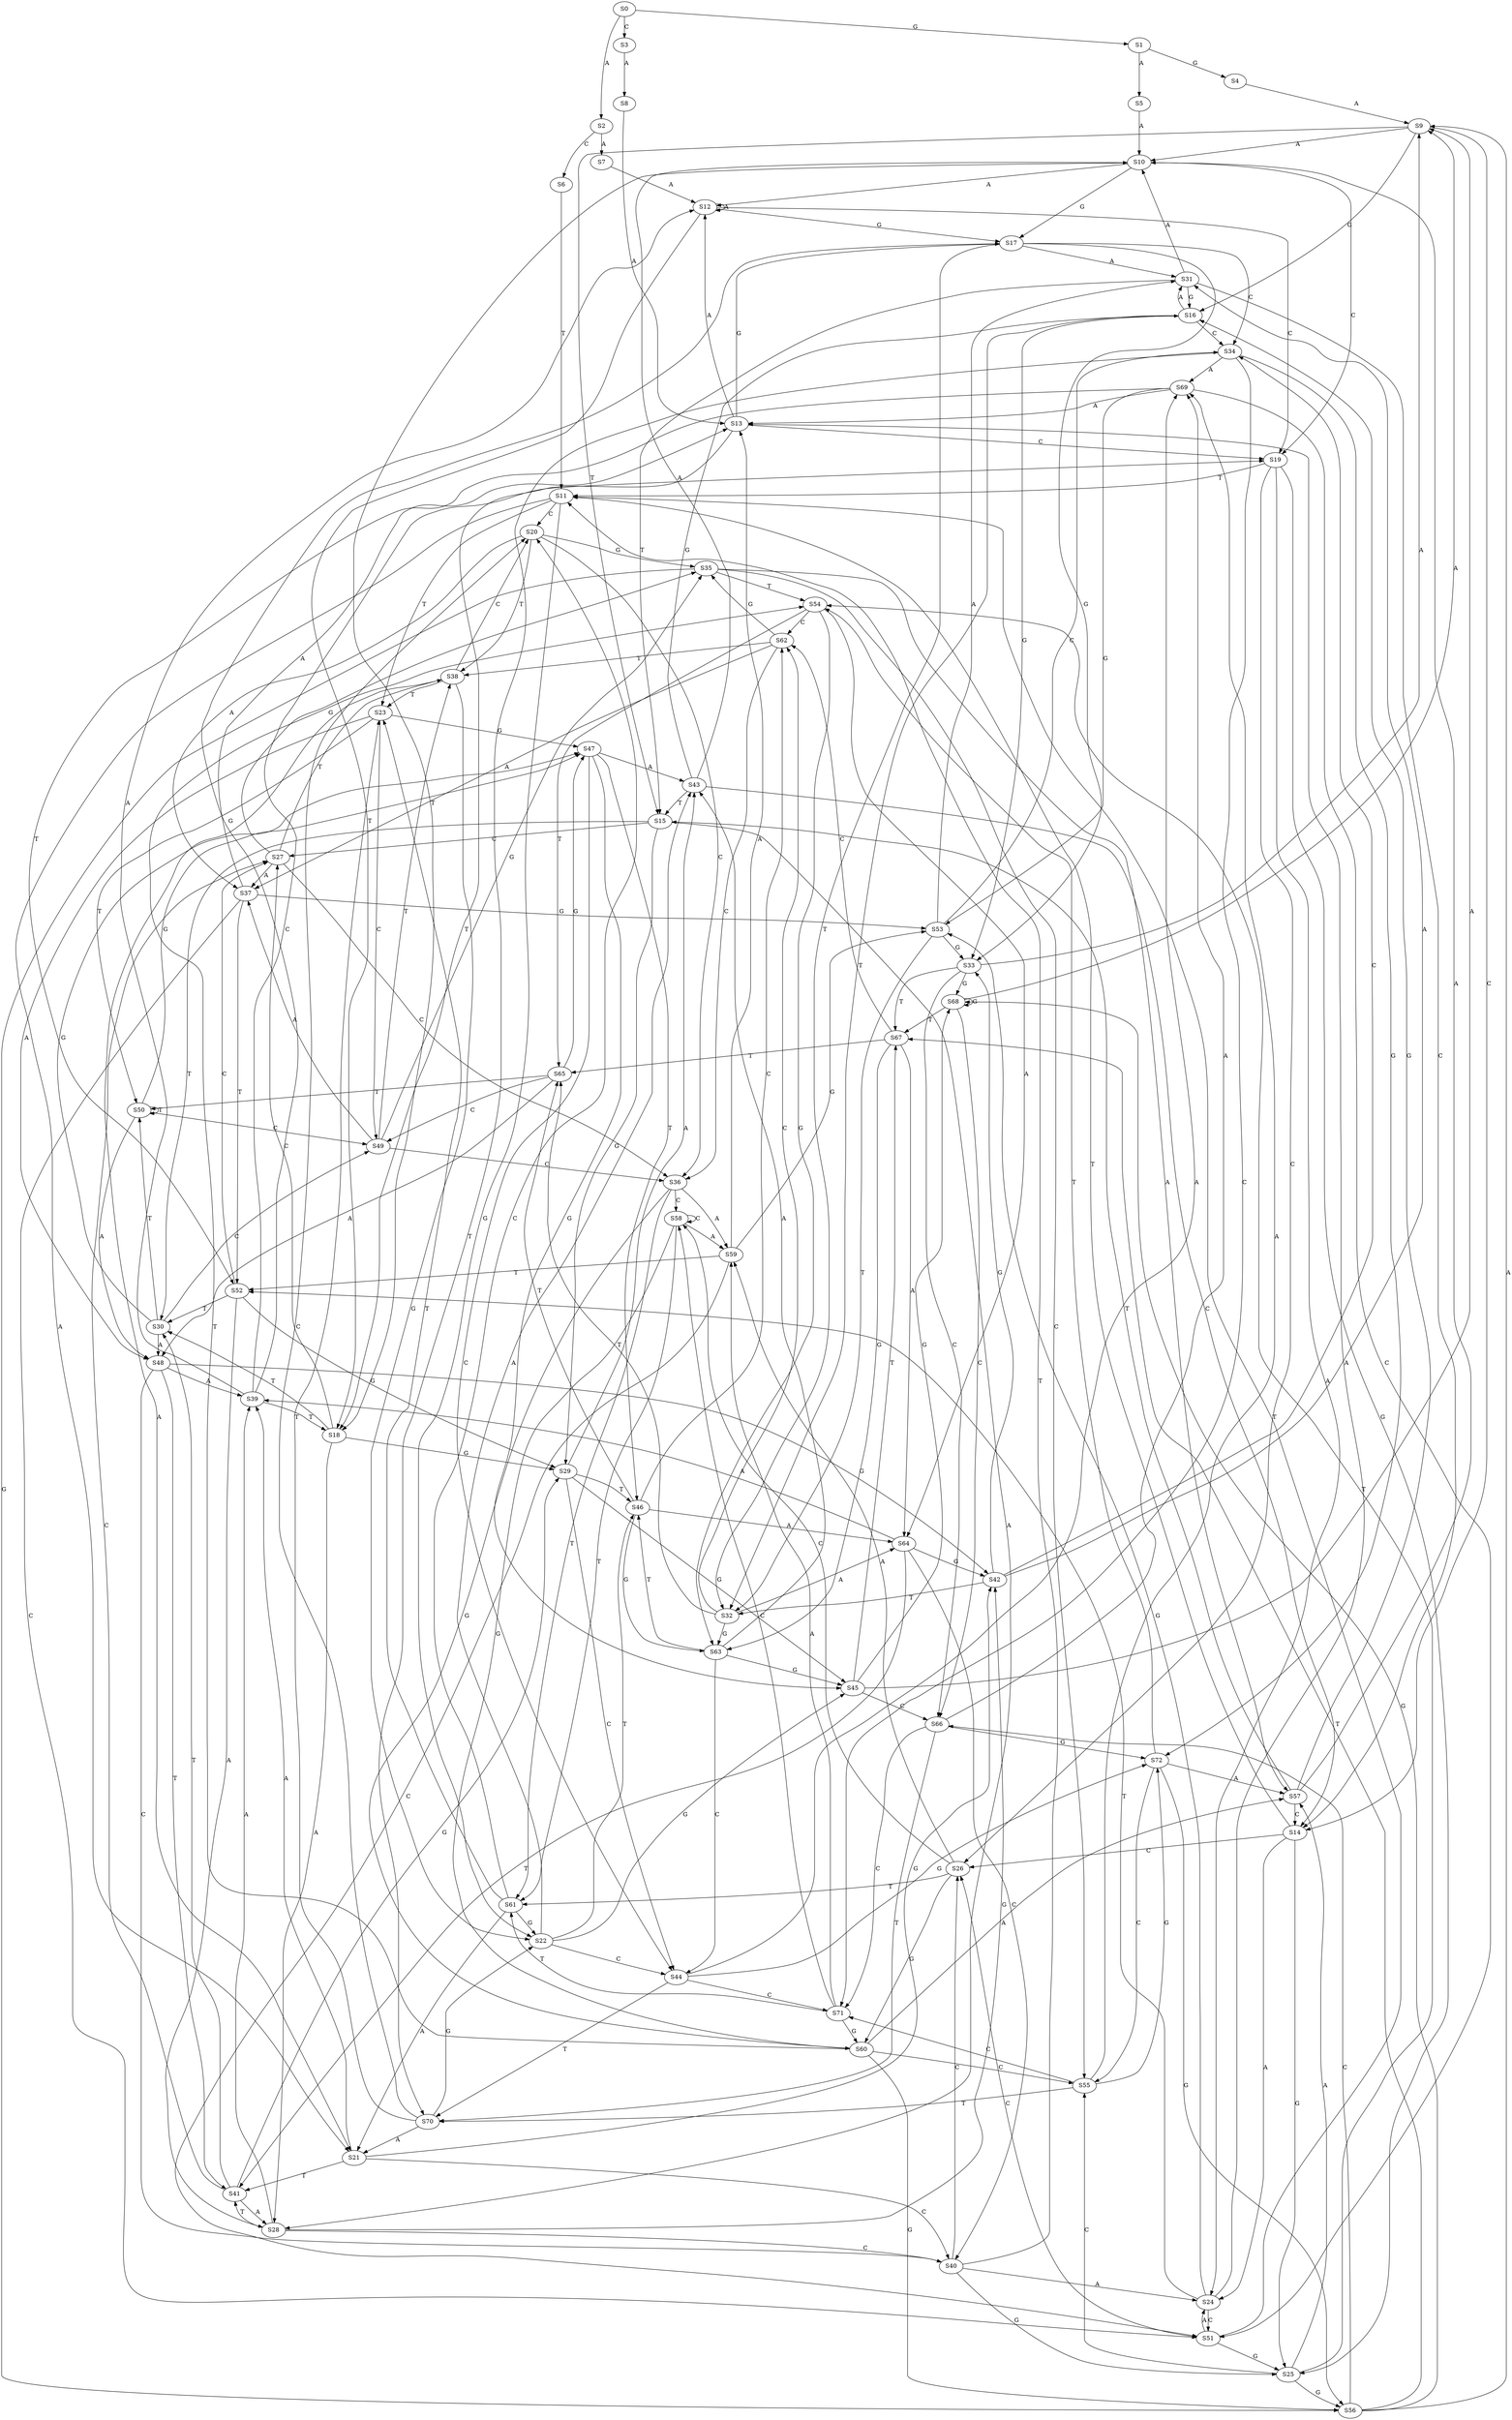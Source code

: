 strict digraph  {
	S0 -> S1 [ label = G ];
	S0 -> S2 [ label = A ];
	S0 -> S3 [ label = C ];
	S1 -> S4 [ label = G ];
	S1 -> S5 [ label = A ];
	S2 -> S6 [ label = C ];
	S2 -> S7 [ label = A ];
	S3 -> S8 [ label = A ];
	S4 -> S9 [ label = A ];
	S5 -> S10 [ label = A ];
	S6 -> S11 [ label = T ];
	S7 -> S12 [ label = A ];
	S8 -> S13 [ label = A ];
	S9 -> S14 [ label = C ];
	S9 -> S10 [ label = A ];
	S9 -> S15 [ label = T ];
	S9 -> S16 [ label = G ];
	S10 -> S17 [ label = G ];
	S10 -> S18 [ label = T ];
	S10 -> S19 [ label = C ];
	S10 -> S12 [ label = A ];
	S11 -> S20 [ label = C ];
	S11 -> S21 [ label = A ];
	S11 -> S22 [ label = G ];
	S11 -> S23 [ label = T ];
	S12 -> S17 [ label = G ];
	S12 -> S12 [ label = A ];
	S12 -> S19 [ label = C ];
	S12 -> S18 [ label = T ];
	S13 -> S19 [ label = C ];
	S13 -> S18 [ label = T ];
	S13 -> S17 [ label = G ];
	S13 -> S12 [ label = A ];
	S14 -> S24 [ label = A ];
	S14 -> S11 [ label = T ];
	S14 -> S25 [ label = G ];
	S14 -> S26 [ label = C ];
	S15 -> S27 [ label = C ];
	S15 -> S28 [ label = A ];
	S15 -> S29 [ label = G ];
	S15 -> S30 [ label = T ];
	S16 -> S31 [ label = A ];
	S16 -> S32 [ label = T ];
	S16 -> S33 [ label = G ];
	S16 -> S34 [ label = C ];
	S17 -> S31 [ label = A ];
	S17 -> S32 [ label = T ];
	S17 -> S33 [ label = G ];
	S17 -> S34 [ label = C ];
	S18 -> S30 [ label = T ];
	S18 -> S29 [ label = G ];
	S18 -> S27 [ label = C ];
	S18 -> S28 [ label = A ];
	S19 -> S25 [ label = G ];
	S19 -> S24 [ label = A ];
	S19 -> S26 [ label = C ];
	S19 -> S11 [ label = T ];
	S20 -> S35 [ label = G ];
	S20 -> S36 [ label = C ];
	S20 -> S37 [ label = A ];
	S20 -> S38 [ label = T ];
	S21 -> S39 [ label = A ];
	S21 -> S40 [ label = C ];
	S21 -> S41 [ label = T ];
	S21 -> S42 [ label = G ];
	S22 -> S43 [ label = A ];
	S22 -> S44 [ label = C ];
	S22 -> S45 [ label = G ];
	S22 -> S46 [ label = T ];
	S23 -> S47 [ label = G ];
	S23 -> S48 [ label = A ];
	S23 -> S49 [ label = C ];
	S23 -> S50 [ label = T ];
	S24 -> S51 [ label = C ];
	S24 -> S13 [ label = A ];
	S24 -> S52 [ label = T ];
	S24 -> S53 [ label = G ];
	S25 -> S54 [ label = T ];
	S25 -> S55 [ label = C ];
	S25 -> S56 [ label = G ];
	S25 -> S57 [ label = A ];
	S26 -> S58 [ label = C ];
	S26 -> S59 [ label = A ];
	S26 -> S60 [ label = G ];
	S26 -> S61 [ label = T ];
	S27 -> S37 [ label = A ];
	S27 -> S35 [ label = G ];
	S27 -> S36 [ label = C ];
	S27 -> S38 [ label = T ];
	S28 -> S40 [ label = C ];
	S28 -> S39 [ label = A ];
	S28 -> S41 [ label = T ];
	S28 -> S42 [ label = G ];
	S29 -> S45 [ label = G ];
	S29 -> S43 [ label = A ];
	S29 -> S46 [ label = T ];
	S29 -> S44 [ label = C ];
	S30 -> S48 [ label = A ];
	S30 -> S47 [ label = G ];
	S30 -> S50 [ label = T ];
	S30 -> S49 [ label = C ];
	S31 -> S14 [ label = C ];
	S31 -> S16 [ label = G ];
	S31 -> S10 [ label = A ];
	S31 -> S15 [ label = T ];
	S32 -> S62 [ label = C ];
	S32 -> S63 [ label = G ];
	S32 -> S64 [ label = A ];
	S32 -> S65 [ label = T ];
	S33 -> S66 [ label = C ];
	S33 -> S9 [ label = A ];
	S33 -> S67 [ label = T ];
	S33 -> S68 [ label = G ];
	S34 -> S69 [ label = A ];
	S34 -> S70 [ label = T ];
	S34 -> S71 [ label = C ];
	S34 -> S72 [ label = G ];
	S35 -> S57 [ label = A ];
	S35 -> S55 [ label = C ];
	S35 -> S54 [ label = T ];
	S35 -> S56 [ label = G ];
	S36 -> S59 [ label = A ];
	S36 -> S61 [ label = T ];
	S36 -> S58 [ label = C ];
	S36 -> S60 [ label = G ];
	S37 -> S51 [ label = C ];
	S37 -> S13 [ label = A ];
	S37 -> S52 [ label = T ];
	S37 -> S53 [ label = G ];
	S38 -> S21 [ label = A ];
	S38 -> S20 [ label = C ];
	S38 -> S23 [ label = T ];
	S38 -> S22 [ label = G ];
	S39 -> S12 [ label = A ];
	S39 -> S19 [ label = C ];
	S39 -> S17 [ label = G ];
	S39 -> S18 [ label = T ];
	S40 -> S24 [ label = A ];
	S40 -> S11 [ label = T ];
	S40 -> S26 [ label = C ];
	S40 -> S25 [ label = G ];
	S41 -> S28 [ label = A ];
	S41 -> S30 [ label = T ];
	S41 -> S29 [ label = G ];
	S41 -> S27 [ label = C ];
	S42 -> S32 [ label = T ];
	S42 -> S33 [ label = G ];
	S42 -> S31 [ label = A ];
	S42 -> S34 [ label = C ];
	S43 -> S14 [ label = C ];
	S43 -> S10 [ label = A ];
	S43 -> S16 [ label = G ];
	S43 -> S15 [ label = T ];
	S44 -> S72 [ label = G ];
	S44 -> S70 [ label = T ];
	S44 -> S69 [ label = A ];
	S44 -> S71 [ label = C ];
	S45 -> S66 [ label = C ];
	S45 -> S9 [ label = A ];
	S45 -> S67 [ label = T ];
	S45 -> S68 [ label = G ];
	S46 -> S65 [ label = T ];
	S46 -> S63 [ label = G ];
	S46 -> S62 [ label = C ];
	S46 -> S64 [ label = A ];
	S47 -> S44 [ label = C ];
	S47 -> S46 [ label = T ];
	S47 -> S43 [ label = A ];
	S47 -> S45 [ label = G ];
	S48 -> S39 [ label = A ];
	S48 -> S42 [ label = G ];
	S48 -> S41 [ label = T ];
	S48 -> S40 [ label = C ];
	S49 -> S36 [ label = C ];
	S49 -> S35 [ label = G ];
	S49 -> S38 [ label = T ];
	S49 -> S37 [ label = A ];
	S50 -> S47 [ label = G ];
	S50 -> S50 [ label = T ];
	S50 -> S48 [ label = A ];
	S50 -> S49 [ label = C ];
	S51 -> S26 [ label = C ];
	S51 -> S24 [ label = A ];
	S51 -> S11 [ label = T ];
	S51 -> S25 [ label = G ];
	S52 -> S27 [ label = C ];
	S52 -> S28 [ label = A ];
	S52 -> S30 [ label = T ];
	S52 -> S29 [ label = G ];
	S53 -> S31 [ label = A ];
	S53 -> S32 [ label = T ];
	S53 -> S33 [ label = G ];
	S53 -> S34 [ label = C ];
	S54 -> S65 [ label = T ];
	S54 -> S64 [ label = A ];
	S54 -> S62 [ label = C ];
	S54 -> S63 [ label = G ];
	S55 -> S70 [ label = T ];
	S55 -> S71 [ label = C ];
	S55 -> S69 [ label = A ];
	S55 -> S72 [ label = G ];
	S56 -> S9 [ label = A ];
	S56 -> S66 [ label = C ];
	S56 -> S67 [ label = T ];
	S56 -> S68 [ label = G ];
	S57 -> S14 [ label = C ];
	S57 -> S16 [ label = G ];
	S57 -> S10 [ label = A ];
	S57 -> S15 [ label = T ];
	S58 -> S61 [ label = T ];
	S58 -> S59 [ label = A ];
	S58 -> S58 [ label = C ];
	S58 -> S60 [ label = G ];
	S59 -> S53 [ label = G ];
	S59 -> S13 [ label = A ];
	S59 -> S51 [ label = C ];
	S59 -> S52 [ label = T ];
	S60 -> S55 [ label = C ];
	S60 -> S57 [ label = A ];
	S60 -> S54 [ label = T ];
	S60 -> S56 [ label = G ];
	S61 -> S23 [ label = T ];
	S61 -> S22 [ label = G ];
	S61 -> S20 [ label = C ];
	S61 -> S21 [ label = A ];
	S62 -> S36 [ label = C ];
	S62 -> S35 [ label = G ];
	S62 -> S37 [ label = A ];
	S62 -> S38 [ label = T ];
	S63 -> S43 [ label = A ];
	S63 -> S45 [ label = G ];
	S63 -> S46 [ label = T ];
	S63 -> S44 [ label = C ];
	S64 -> S39 [ label = A ];
	S64 -> S42 [ label = G ];
	S64 -> S41 [ label = T ];
	S64 -> S40 [ label = C ];
	S65 -> S50 [ label = T ];
	S65 -> S49 [ label = C ];
	S65 -> S47 [ label = G ];
	S65 -> S48 [ label = A ];
	S66 -> S69 [ label = A ];
	S66 -> S70 [ label = T ];
	S66 -> S71 [ label = C ];
	S66 -> S72 [ label = G ];
	S67 -> S63 [ label = G ];
	S67 -> S62 [ label = C ];
	S67 -> S64 [ label = A ];
	S67 -> S65 [ label = T ];
	S68 -> S9 [ label = A ];
	S68 -> S67 [ label = T ];
	S68 -> S68 [ label = G ];
	S68 -> S66 [ label = C ];
	S69 -> S51 [ label = C ];
	S69 -> S13 [ label = A ];
	S69 -> S52 [ label = T ];
	S69 -> S53 [ label = G ];
	S70 -> S21 [ label = A ];
	S70 -> S23 [ label = T ];
	S70 -> S20 [ label = C ];
	S70 -> S22 [ label = G ];
	S71 -> S59 [ label = A ];
	S71 -> S61 [ label = T ];
	S71 -> S58 [ label = C ];
	S71 -> S60 [ label = G ];
	S72 -> S54 [ label = T ];
	S72 -> S56 [ label = G ];
	S72 -> S57 [ label = A ];
	S72 -> S55 [ label = C ];
}
